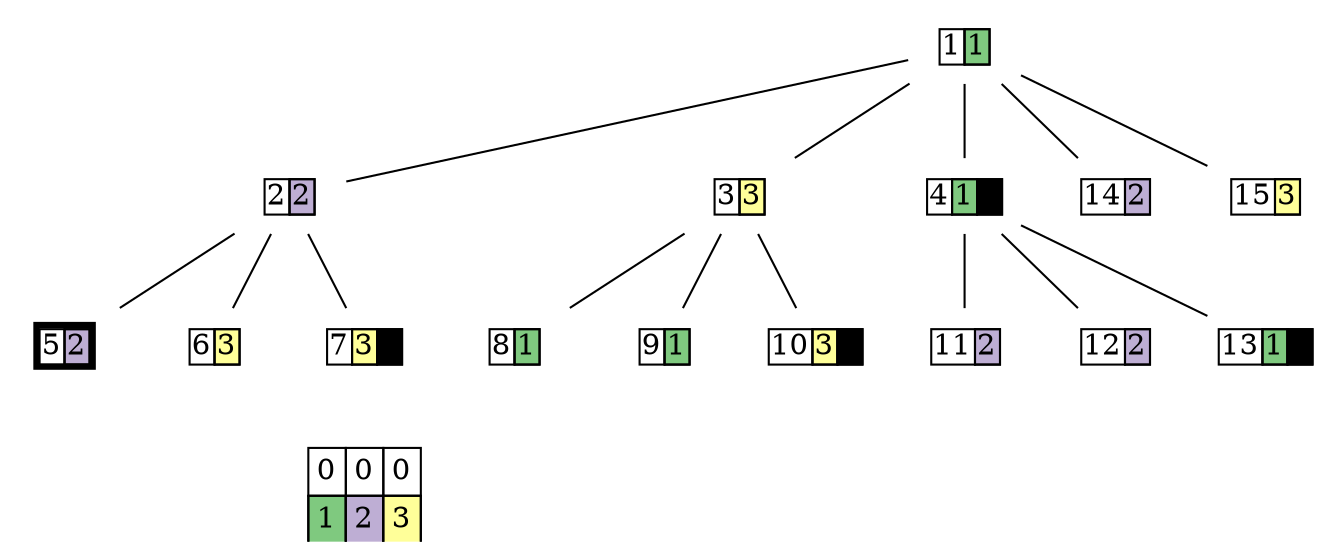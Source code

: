 graph cf600e {
    node[shape=plaintext fixedsize=true fillcolor=white colorscheme=accent8 ];

1--2;
1--3;
1--4;
1--14;
1--15;
2--5;
2--6;
2--7;
3--8;
3--9;
3--10;
4--11;
4--12;
4--13;
1[ label=< <TABLE CELLBORDER="1" BORDER="0" CELLSPACING="0" CELLPADDING="0"> <tr>
            <td PORT="" >1</td>
            <td PORT="" BGCOLOR="1">1</td>
        </tr> </TABLE> > ]
2[ label=< <TABLE CELLBORDER="1" BORDER="0" CELLSPACING="0" CELLPADDING="0"> <tr>
            <td PORT="" >2</td>
            <td PORT="" BGCOLOR="2">2</td>
        </tr> </TABLE> > ]
3[ label=< <TABLE CELLBORDER="1" BORDER="0" CELLSPACING="0" CELLPADDING="0"> <tr>
            <td PORT="" >3</td>
            <td PORT="" BGCOLOR="4">3</td>
        </tr> </TABLE> > ]
4[ label=< <TABLE CELLBORDER="1" BORDER="0" CELLSPACING="0" CELLPADDING="0"> <tr>
            <td PORT="" >4</td>
            <td PORT="" BGCOLOR="1">1</td>
            <td PORT="" BGCOLOR="9">h</td>
        </tr> </TABLE> > ]
5[ label=< <TABLE CELLBORDER="1" BORDER="3" CELLSPACING="0" CELLPADDING="0"> <tr>
            <td PORT="" >5</td>
            <td PORT="" BGCOLOR="2">2</td>
        </tr> </TABLE> > ]
6[ label=< <TABLE CELLBORDER="1" BORDER="0" CELLSPACING="0" CELLPADDING="0"> <tr>
            <td PORT="" >6</td>
            <td PORT="" BGCOLOR="4">3</td>
        </tr> </TABLE> > ]
7[ label=< <TABLE CELLBORDER="1" BORDER="0" CELLSPACING="0" CELLPADDING="0"> <tr>
            <td PORT="" >7</td>
            <td PORT="" BGCOLOR="4">3</td>
            <td PORT="" BGCOLOR="9">h</td>
        </tr> </TABLE> > ]
8[ label=< <TABLE CELLBORDER="1" BORDER="0" CELLSPACING="0" CELLPADDING="0"> <tr>
            <td PORT="" >8</td>
            <td PORT="" BGCOLOR="1">1</td>
        </tr> </TABLE> > ]
9[ label=< <TABLE CELLBORDER="1" BORDER="0" CELLSPACING="0" CELLPADDING="0"> <tr>
            <td PORT="" >9</td>
            <td PORT="" BGCOLOR="1">1</td>
        </tr> </TABLE> > ]
10[ label=< <TABLE CELLBORDER="1" BORDER="0" CELLSPACING="0" CELLPADDING="0"> <tr>
            <td PORT="" >10</td>
            <td PORT="" BGCOLOR="4">3</td>
            <td PORT="" BGCOLOR="9">h</td>
        </tr> </TABLE> > ]
11[ label=< <TABLE CELLBORDER="1" BORDER="0" CELLSPACING="0" CELLPADDING="0"> <tr>
            <td PORT="" >11</td>
            <td PORT="" BGCOLOR="2">2</td>
        </tr> </TABLE> > ]
12[ label=< <TABLE CELLBORDER="1" BORDER="0" CELLSPACING="0" CELLPADDING="0"> <tr>
            <td PORT="" >12</td>
            <td PORT="" BGCOLOR="2">2</td>
        </tr> </TABLE> > ]
13[ label=< <TABLE CELLBORDER="1" BORDER="0" CELLSPACING="0" CELLPADDING="0"> <tr>
            <td PORT="" >13</td>
            <td PORT="" BGCOLOR="1">1</td>
            <td PORT="" BGCOLOR="9">h</td>
        </tr> </TABLE> > ]
14[ label=< <TABLE CELLBORDER="1" BORDER="0" CELLSPACING="0" CELLPADDING="0"> <tr>
            <td PORT="" >14</td>
            <td PORT="" BGCOLOR="2">2</td>
        </tr> </TABLE> > ]
15[ label=< <TABLE CELLBORDER="1" BORDER="0" CELLSPACING="0" CELLPADDING="0"> <tr>
            <td PORT="" >15</td>
            <td PORT="" BGCOLOR="4">3</td>
        </tr> </TABLE> > ]
        7--cnt[style=invis];
cnt[ label=< <TABLE CELLBORDER="1" BORDER="0" CELLSPACING="0" CELLPADDING="3"> 
    <tr>
        <td PORT="" >0</td>
        <td PORT="" >0</td>
        <td PORT="" >0</td>
    </tr> 
    <tr>
        <td PORT="" BGCOLOR="1">1</td>
        <td PORT="" BGCOLOR="2">2</td>
        <td PORT="" BGCOLOR="4">3</td>
    </tr> 
    </TABLE> > ]
}
